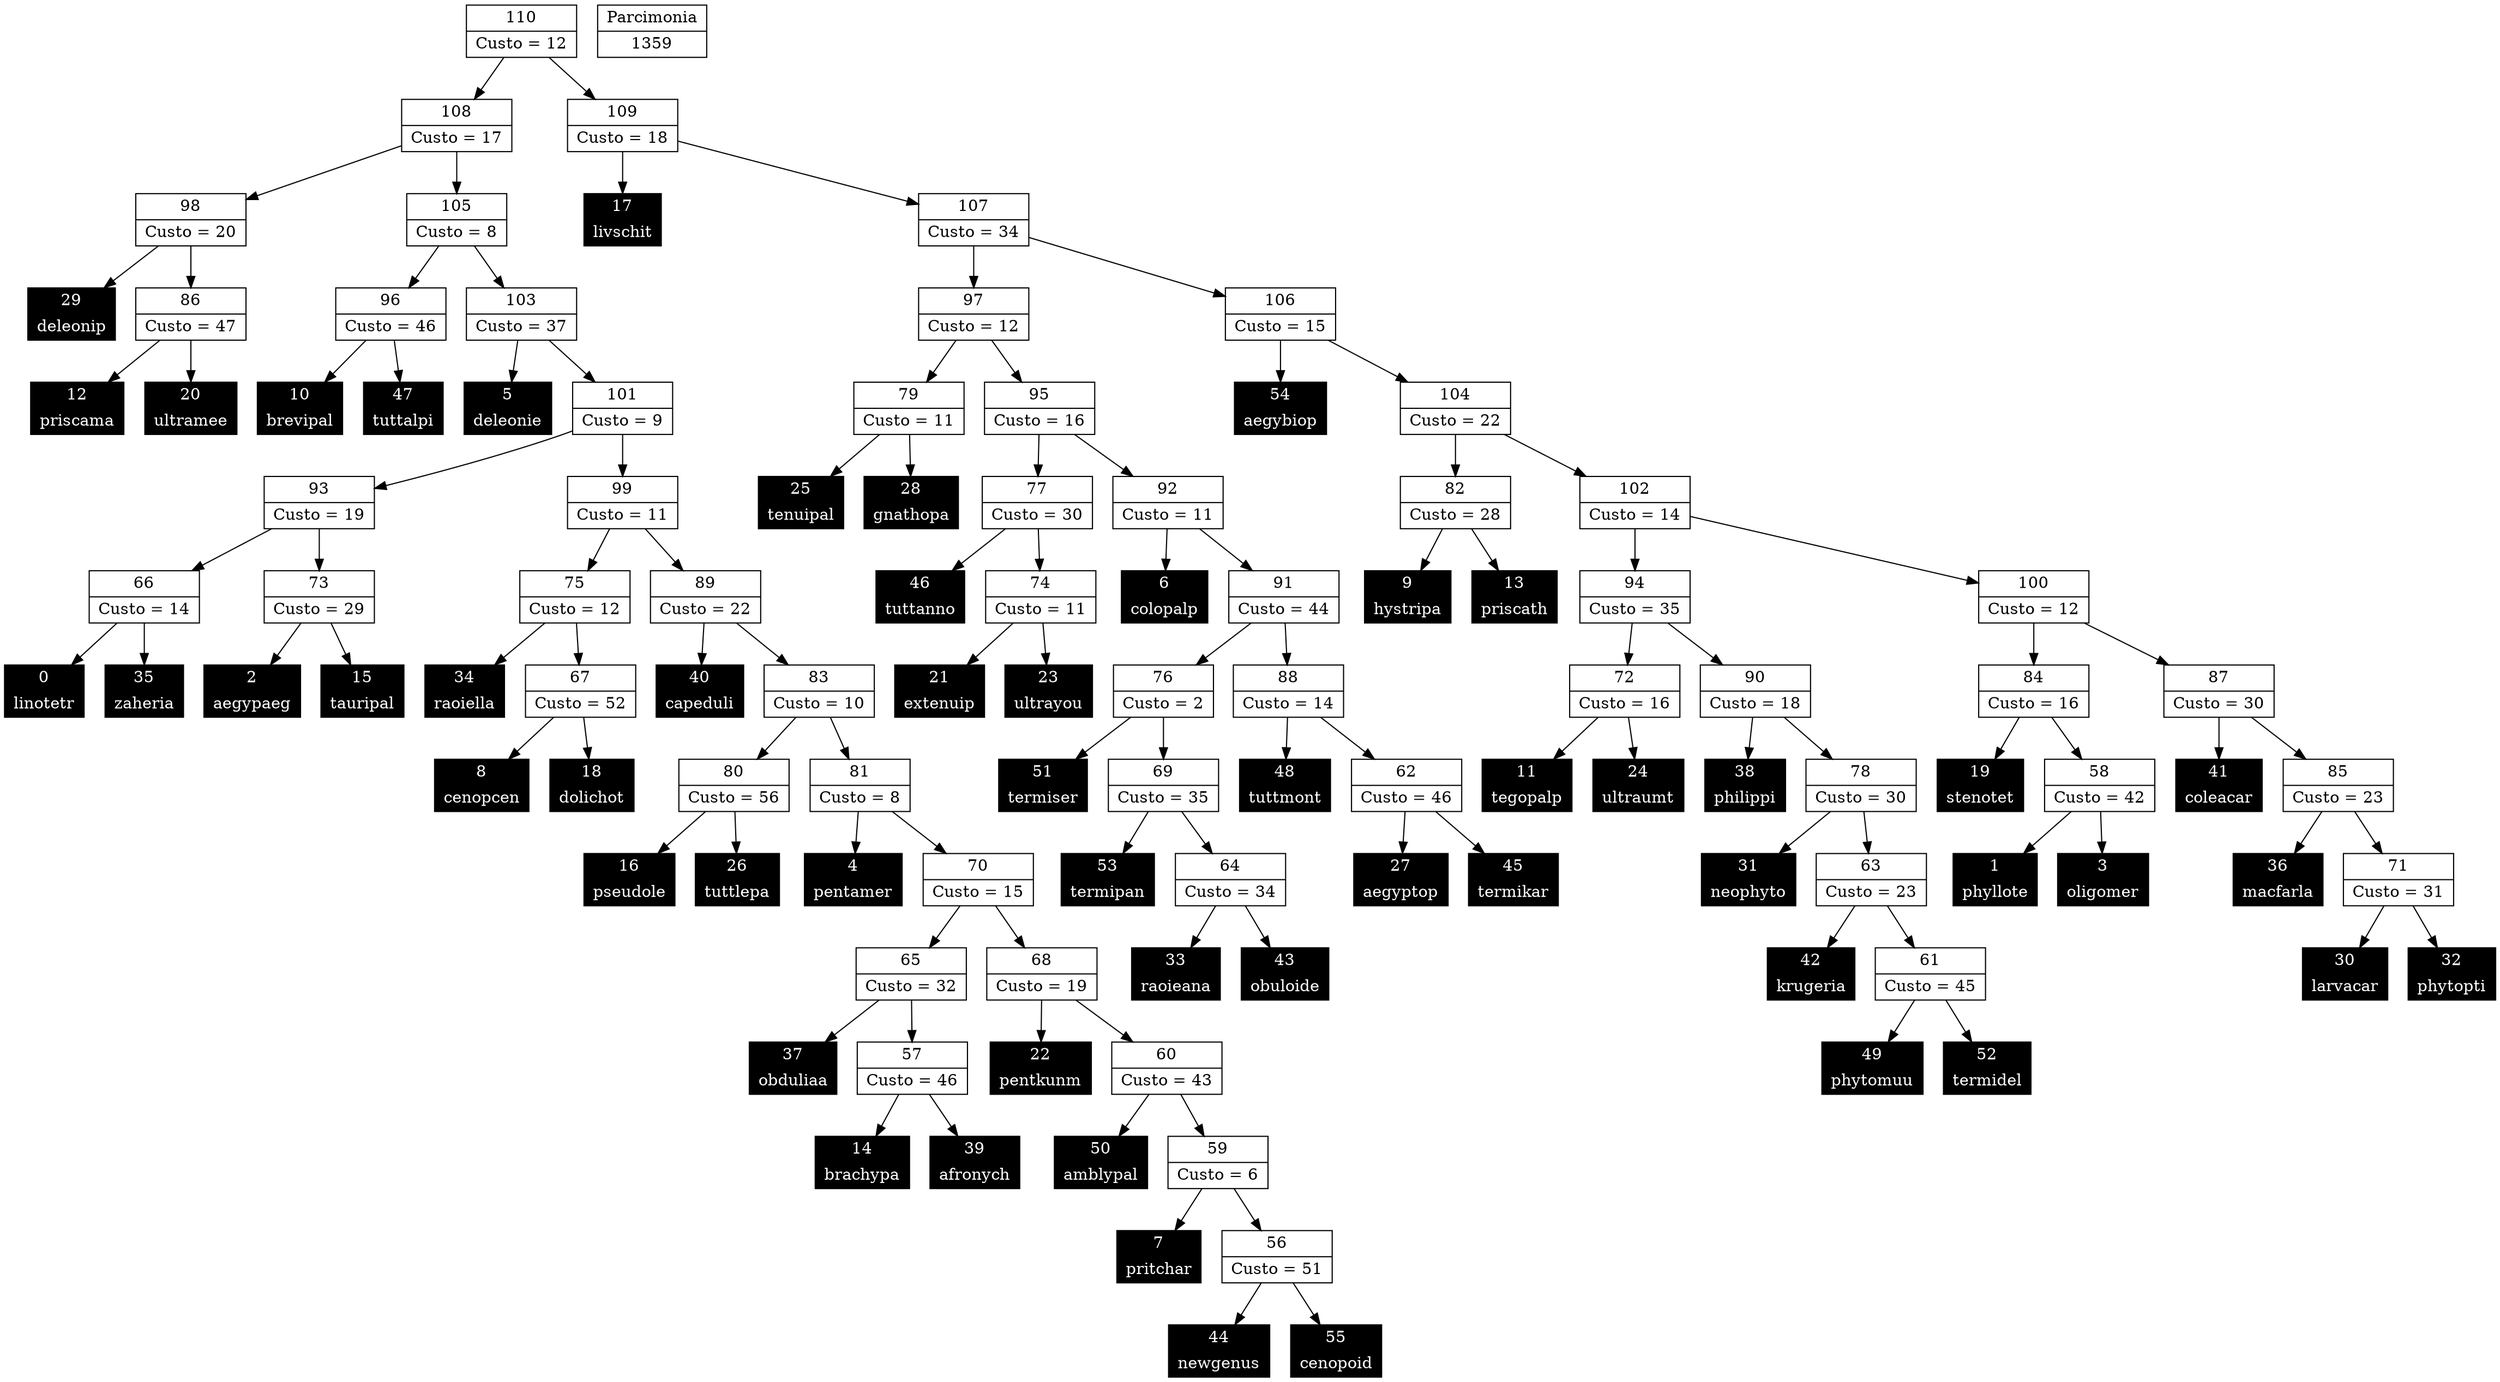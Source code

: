 Digraph G {
0 [shape="record", label="{0 | linotetr}",style=filled, color=black, fontcolor=white,fontsize=14, height=0.5]
1 [shape="record", label="{1 | phyllote}",style=filled, color=black, fontcolor=white,fontsize=14, height=0.5]
2 [shape="record", label="{2 | aegypaeg}",style=filled, color=black, fontcolor=white,fontsize=14, height=0.5]
3 [shape="record", label="{3 | oligomer}",style=filled, color=black, fontcolor=white,fontsize=14, height=0.5]
4 [shape="record", label="{4 | pentamer}",style=filled, color=black, fontcolor=white,fontsize=14, height=0.5]
5 [shape="record", label="{5 | deleonie}",style=filled, color=black, fontcolor=white,fontsize=14, height=0.5]
6 [shape="record", label="{6 | colopalp}",style=filled, color=black, fontcolor=white,fontsize=14, height=0.5]
7 [shape="record", label="{7 | pritchar}",style=filled, color=black, fontcolor=white,fontsize=14, height=0.5]
8 [shape="record", label="{8 | cenopcen}",style=filled, color=black, fontcolor=white,fontsize=14, height=0.5]
9 [shape="record", label="{9 | hystripa}",style=filled, color=black, fontcolor=white,fontsize=14, height=0.5]
10 [shape="record", label="{10 | brevipal}",style=filled, color=black, fontcolor=white,fontsize=14, height=0.5]
11 [shape="record", label="{11 | tegopalp}",style=filled, color=black, fontcolor=white,fontsize=14, height=0.5]
12 [shape="record", label="{12 | priscama}",style=filled, color=black, fontcolor=white,fontsize=14, height=0.5]
13 [shape="record", label="{13 | priscath}",style=filled, color=black, fontcolor=white,fontsize=14, height=0.5]
14 [shape="record", label="{14 | brachypa}",style=filled, color=black, fontcolor=white,fontsize=14, height=0.5]
15 [shape="record", label="{15 | tauripal}",style=filled, color=black, fontcolor=white,fontsize=14, height=0.5]
16 [shape="record", label="{16 | pseudole}",style=filled, color=black, fontcolor=white,fontsize=14, height=0.5]
17 [shape="record", label="{17 | livschit}",style=filled, color=black, fontcolor=white,fontsize=14, height=0.5]
18 [shape="record", label="{18 | dolichot}",style=filled, color=black, fontcolor=white,fontsize=14, height=0.5]
19 [shape="record", label="{19 | stenotet}",style=filled, color=black, fontcolor=white,fontsize=14, height=0.5]
20 [shape="record", label="{20 | ultramee}",style=filled, color=black, fontcolor=white,fontsize=14, height=0.5]
21 [shape="record", label="{21 | extenuip}",style=filled, color=black, fontcolor=white,fontsize=14, height=0.5]
22 [shape="record", label="{22 | pentkunm}",style=filled, color=black, fontcolor=white,fontsize=14, height=0.5]
23 [shape="record", label="{23 | ultrayou}",style=filled, color=black, fontcolor=white,fontsize=14, height=0.5]
24 [shape="record", label="{24 | ultraumt}",style=filled, color=black, fontcolor=white,fontsize=14, height=0.5]
25 [shape="record", label="{25 | tenuipal}",style=filled, color=black, fontcolor=white,fontsize=14, height=0.5]
26 [shape="record", label="{26 | tuttlepa}",style=filled, color=black, fontcolor=white,fontsize=14, height=0.5]
27 [shape="record", label="{27 | aegyptop}",style=filled, color=black, fontcolor=white,fontsize=14, height=0.5]
28 [shape="record", label="{28 | gnathopa}",style=filled, color=black, fontcolor=white,fontsize=14, height=0.5]
29 [shape="record", label="{29 | deleonip}",style=filled, color=black, fontcolor=white,fontsize=14, height=0.5]
30 [shape="record", label="{30 | larvacar}",style=filled, color=black, fontcolor=white,fontsize=14, height=0.5]
31 [shape="record", label="{31 | neophyto}",style=filled, color=black, fontcolor=white,fontsize=14, height=0.5]
32 [shape="record", label="{32 | phytopti}",style=filled, color=black, fontcolor=white,fontsize=14, height=0.5]
33 [shape="record", label="{33 | raoieana}",style=filled, color=black, fontcolor=white,fontsize=14, height=0.5]
34 [shape="record", label="{34 | raoiella}",style=filled, color=black, fontcolor=white,fontsize=14, height=0.5]
35 [shape="record", label="{35 | zaheria}",style=filled, color=black, fontcolor=white,fontsize=14, height=0.5]
36 [shape="record", label="{36 | macfarla}",style=filled, color=black, fontcolor=white,fontsize=14, height=0.5]
37 [shape="record", label="{37 | obduliaa}",style=filled, color=black, fontcolor=white,fontsize=14, height=0.5]
38 [shape="record", label="{38 | philippi}",style=filled, color=black, fontcolor=white,fontsize=14, height=0.5]
39 [shape="record", label="{39 | afronych}",style=filled, color=black, fontcolor=white,fontsize=14, height=0.5]
40 [shape="record", label="{40 | capeduli}",style=filled, color=black, fontcolor=white,fontsize=14, height=0.5]
41 [shape="record", label="{41 | coleacar}",style=filled, color=black, fontcolor=white,fontsize=14, height=0.5]
42 [shape="record", label="{42 | krugeria}",style=filled, color=black, fontcolor=white,fontsize=14, height=0.5]
43 [shape="record", label="{43 | obuloide}",style=filled, color=black, fontcolor=white,fontsize=14, height=0.5]
44 [shape="record", label="{44 | newgenus}",style=filled, color=black, fontcolor=white,fontsize=14, height=0.5]
45 [shape="record", label="{45 | termikar}",style=filled, color=black, fontcolor=white,fontsize=14, height=0.5]
46 [shape="record", label="{46 | tuttanno}",style=filled, color=black, fontcolor=white,fontsize=14, height=0.5]
47 [shape="record", label="{47 | tuttalpi}",style=filled, color=black, fontcolor=white,fontsize=14, height=0.5]
48 [shape="record", label="{48 | tuttmont}",style=filled, color=black, fontcolor=white,fontsize=14, height=0.5]
49 [shape="record", label="{49 | phytomuu}",style=filled, color=black, fontcolor=white,fontsize=14, height=0.5]
50 [shape="record", label="{50 | amblypal}",style=filled, color=black, fontcolor=white,fontsize=14, height=0.5]
51 [shape="record", label="{51 | termiser}",style=filled, color=black, fontcolor=white,fontsize=14, height=0.5]
52 [shape="record", label="{52 | termidel}",style=filled, color=black, fontcolor=white,fontsize=14, height=0.5]
53 [shape="record", label="{53 | termipan}",style=filled, color=black, fontcolor=white,fontsize=14, height=0.5]
54 [shape="record", label="{54 | aegybiop}",style=filled, color=black, fontcolor=white,fontsize=14, height=0.5]
55 [shape="record", label="{55 | cenopoid}",style=filled, color=black, fontcolor=white,fontsize=14, height=0.5]
56 [shape="record", label="{56|Custo = 51}"]
57 [shape="record", label="{57|Custo = 46}"]
58 [shape="record", label="{58|Custo = 42}"]
59 [shape="record", label="{59|Custo = 6}"]
60 [shape="record", label="{60|Custo = 43}"]
61 [shape="record", label="{61|Custo = 45}"]
62 [shape="record", label="{62|Custo = 46}"]
63 [shape="record", label="{63|Custo = 23}"]
64 [shape="record", label="{64|Custo = 34}"]
65 [shape="record", label="{65|Custo = 32}"]
66 [shape="record", label="{66|Custo = 14}"]
67 [shape="record", label="{67|Custo = 52}"]
68 [shape="record", label="{68|Custo = 19}"]
69 [shape="record", label="{69|Custo = 35}"]
70 [shape="record", label="{70|Custo = 15}"]
71 [shape="record", label="{71|Custo = 31}"]
72 [shape="record", label="{72|Custo = 16}"]
73 [shape="record", label="{73|Custo = 29}"]
74 [shape="record", label="{74|Custo = 11}"]
75 [shape="record", label="{75|Custo = 12}"]
76 [shape="record", label="{76|Custo = 2}"]
77 [shape="record", label="{77|Custo = 30}"]
78 [shape="record", label="{78|Custo = 30}"]
79 [shape="record", label="{79|Custo = 11}"]
80 [shape="record", label="{80|Custo = 56}"]
81 [shape="record", label="{81|Custo = 8}"]
82 [shape="record", label="{82|Custo = 28}"]
83 [shape="record", label="{83|Custo = 10}"]
84 [shape="record", label="{84|Custo = 16}"]
85 [shape="record", label="{85|Custo = 23}"]
86 [shape="record", label="{86|Custo = 47}"]
87 [shape="record", label="{87|Custo = 30}"]
88 [shape="record", label="{88|Custo = 14}"]
89 [shape="record", label="{89|Custo = 22}"]
90 [shape="record", label="{90|Custo = 18}"]
91 [shape="record", label="{91|Custo = 44}"]
92 [shape="record", label="{92|Custo = 11}"]
93 [shape="record", label="{93|Custo = 19}"]
94 [shape="record", label="{94|Custo = 35}"]
95 [shape="record", label="{95|Custo = 16}"]
96 [shape="record", label="{96|Custo = 46}"]
97 [shape="record", label="{97|Custo = 12}"]
98 [shape="record", label="{98|Custo = 20}"]
99 [shape="record", label="{99|Custo = 11}"]
100 [shape="record", label="{100|Custo = 12}"]
101 [shape="record", label="{101|Custo = 9}"]
102 [shape="record", label="{102|Custo = 14}"]
103 [shape="record", label="{103|Custo = 37}"]
104 [shape="record", label="{104|Custo = 22}"]
105 [shape="record", label="{105|Custo = 8}"]
106 [shape="record", label="{106|Custo = 15}"]
107 [shape="record", label="{107|Custo = 34}"]
108 [shape="record", label="{108|Custo = 17}"]
109 [shape="record", label="{109|Custo = 18}"]
110 [shape="record", label="{110|Custo = 12}"]

56->55
56->44
57->39
57->14
58->3
58->1
59->56
59->7
60->59
60->50
61->52
61->49
62->45
62->27
63->61
63->42
64->43
64->33
65->57
65->37
66->35
66->0
67->18
67->8
68->60
68->22
69->64
69->53
70->68
70->65
71->32
71->30
72->24
72->11
73->15
73->2
74->23
74->21
75->67
75->34
76->69
76->51
77->74
77->46
78->63
78->31
79->28
79->25
80->26
80->16
81->70
81->4
82->13
82->9
83->81
83->80
84->58
84->19
85->71
85->36
86->20
86->12
87->85
87->41
88->62
88->48
89->83
89->40
90->78
90->38
91->88
91->76
92->91
92->6
93->73
93->66
94->90
94->72
95->92
95->77
96->47
96->10
97->95
97->79
98->86
98->29
99->89
99->75
100->87
100->84
101->99
101->93
102->100
102->94
103->101
103->5
104->102
104->82
105->103
105->96
106->104
106->54
107->106
107->97
108->105
108->98
109->107
109->17
110->109
110->108

1359 [shape="record", label="{Parcimonia|1359}"]
}